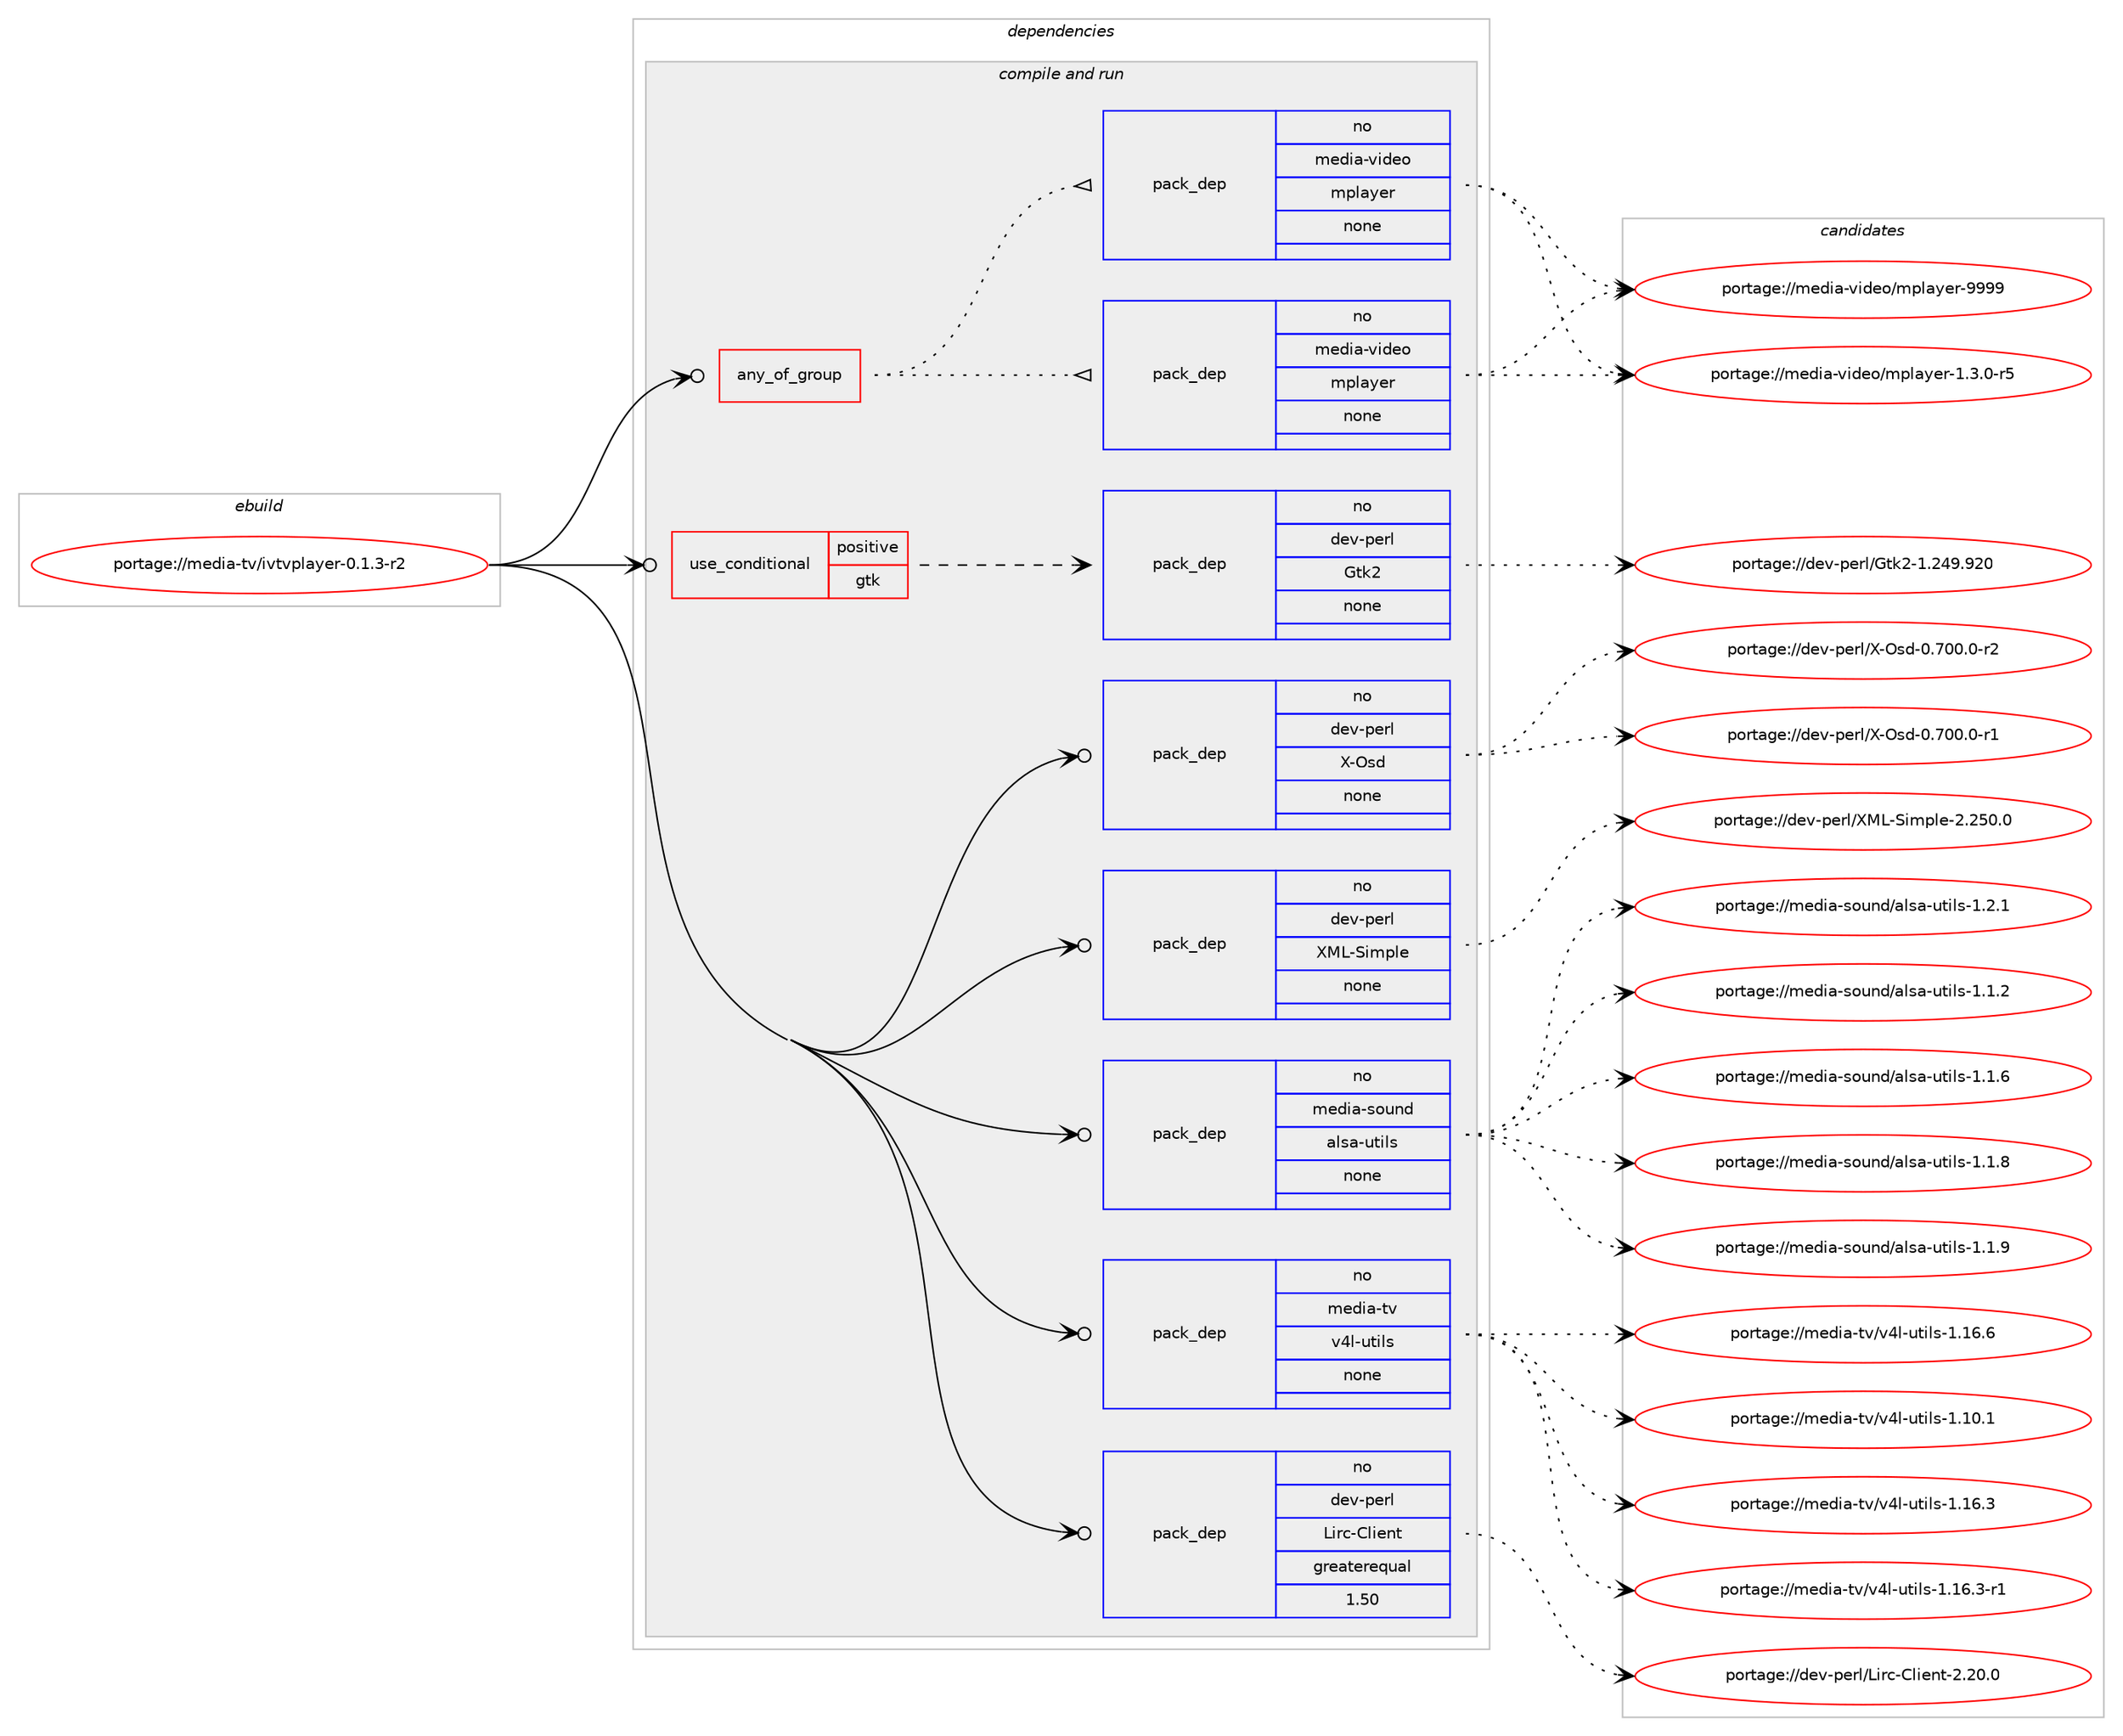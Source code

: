 digraph prolog {

# *************
# Graph options
# *************

newrank=true;
concentrate=true;
compound=true;
graph [rankdir=LR,fontname=Helvetica,fontsize=10,ranksep=1.5];#, ranksep=2.5, nodesep=0.2];
edge  [arrowhead=vee];
node  [fontname=Helvetica,fontsize=10];

# **********
# The ebuild
# **********

subgraph cluster_leftcol {
color=gray;
rank=same;
label=<<i>ebuild</i>>;
id [label="portage://media-tv/ivtvplayer-0.1.3-r2", color=red, width=4, href="../media-tv/ivtvplayer-0.1.3-r2.svg"];
}

# ****************
# The dependencies
# ****************

subgraph cluster_midcol {
color=gray;
label=<<i>dependencies</i>>;
subgraph cluster_compile {
fillcolor="#eeeeee";
style=filled;
label=<<i>compile</i>>;
}
subgraph cluster_compileandrun {
fillcolor="#eeeeee";
style=filled;
label=<<i>compile and run</i>>;
subgraph any5400 {
dependency337554 [label=<<TABLE BORDER="0" CELLBORDER="1" CELLSPACING="0" CELLPADDING="4"><TR><TD CELLPADDING="10">any_of_group</TD></TR></TABLE>>, shape=none, color=red];subgraph pack248148 {
dependency337555 [label=<<TABLE BORDER="0" CELLBORDER="1" CELLSPACING="0" CELLPADDING="4" WIDTH="220"><TR><TD ROWSPAN="6" CELLPADDING="30">pack_dep</TD></TR><TR><TD WIDTH="110">no</TD></TR><TR><TD>media-video</TD></TR><TR><TD>mplayer</TD></TR><TR><TD>none</TD></TR><TR><TD></TD></TR></TABLE>>, shape=none, color=blue];
}
dependency337554:e -> dependency337555:w [weight=20,style="dotted",arrowhead="oinv"];
subgraph pack248149 {
dependency337556 [label=<<TABLE BORDER="0" CELLBORDER="1" CELLSPACING="0" CELLPADDING="4" WIDTH="220"><TR><TD ROWSPAN="6" CELLPADDING="30">pack_dep</TD></TR><TR><TD WIDTH="110">no</TD></TR><TR><TD>media-video</TD></TR><TR><TD>mplayer</TD></TR><TR><TD>none</TD></TR><TR><TD></TD></TR></TABLE>>, shape=none, color=blue];
}
dependency337554:e -> dependency337556:w [weight=20,style="dotted",arrowhead="oinv"];
}
id:e -> dependency337554:w [weight=20,style="solid",arrowhead="odotvee"];
subgraph cond83863 {
dependency337557 [label=<<TABLE BORDER="0" CELLBORDER="1" CELLSPACING="0" CELLPADDING="4"><TR><TD ROWSPAN="3" CELLPADDING="10">use_conditional</TD></TR><TR><TD>positive</TD></TR><TR><TD>gtk</TD></TR></TABLE>>, shape=none, color=red];
subgraph pack248150 {
dependency337558 [label=<<TABLE BORDER="0" CELLBORDER="1" CELLSPACING="0" CELLPADDING="4" WIDTH="220"><TR><TD ROWSPAN="6" CELLPADDING="30">pack_dep</TD></TR><TR><TD WIDTH="110">no</TD></TR><TR><TD>dev-perl</TD></TR><TR><TD>Gtk2</TD></TR><TR><TD>none</TD></TR><TR><TD></TD></TR></TABLE>>, shape=none, color=blue];
}
dependency337557:e -> dependency337558:w [weight=20,style="dashed",arrowhead="vee"];
}
id:e -> dependency337557:w [weight=20,style="solid",arrowhead="odotvee"];
subgraph pack248151 {
dependency337559 [label=<<TABLE BORDER="0" CELLBORDER="1" CELLSPACING="0" CELLPADDING="4" WIDTH="220"><TR><TD ROWSPAN="6" CELLPADDING="30">pack_dep</TD></TR><TR><TD WIDTH="110">no</TD></TR><TR><TD>dev-perl</TD></TR><TR><TD>Lirc-Client</TD></TR><TR><TD>greaterequal</TD></TR><TR><TD>1.50</TD></TR></TABLE>>, shape=none, color=blue];
}
id:e -> dependency337559:w [weight=20,style="solid",arrowhead="odotvee"];
subgraph pack248152 {
dependency337560 [label=<<TABLE BORDER="0" CELLBORDER="1" CELLSPACING="0" CELLPADDING="4" WIDTH="220"><TR><TD ROWSPAN="6" CELLPADDING="30">pack_dep</TD></TR><TR><TD WIDTH="110">no</TD></TR><TR><TD>dev-perl</TD></TR><TR><TD>X-Osd</TD></TR><TR><TD>none</TD></TR><TR><TD></TD></TR></TABLE>>, shape=none, color=blue];
}
id:e -> dependency337560:w [weight=20,style="solid",arrowhead="odotvee"];
subgraph pack248153 {
dependency337561 [label=<<TABLE BORDER="0" CELLBORDER="1" CELLSPACING="0" CELLPADDING="4" WIDTH="220"><TR><TD ROWSPAN="6" CELLPADDING="30">pack_dep</TD></TR><TR><TD WIDTH="110">no</TD></TR><TR><TD>dev-perl</TD></TR><TR><TD>XML-Simple</TD></TR><TR><TD>none</TD></TR><TR><TD></TD></TR></TABLE>>, shape=none, color=blue];
}
id:e -> dependency337561:w [weight=20,style="solid",arrowhead="odotvee"];
subgraph pack248154 {
dependency337562 [label=<<TABLE BORDER="0" CELLBORDER="1" CELLSPACING="0" CELLPADDING="4" WIDTH="220"><TR><TD ROWSPAN="6" CELLPADDING="30">pack_dep</TD></TR><TR><TD WIDTH="110">no</TD></TR><TR><TD>media-sound</TD></TR><TR><TD>alsa-utils</TD></TR><TR><TD>none</TD></TR><TR><TD></TD></TR></TABLE>>, shape=none, color=blue];
}
id:e -> dependency337562:w [weight=20,style="solid",arrowhead="odotvee"];
subgraph pack248155 {
dependency337563 [label=<<TABLE BORDER="0" CELLBORDER="1" CELLSPACING="0" CELLPADDING="4" WIDTH="220"><TR><TD ROWSPAN="6" CELLPADDING="30">pack_dep</TD></TR><TR><TD WIDTH="110">no</TD></TR><TR><TD>media-tv</TD></TR><TR><TD>v4l-utils</TD></TR><TR><TD>none</TD></TR><TR><TD></TD></TR></TABLE>>, shape=none, color=blue];
}
id:e -> dependency337563:w [weight=20,style="solid",arrowhead="odotvee"];
}
subgraph cluster_run {
fillcolor="#eeeeee";
style=filled;
label=<<i>run</i>>;
}
}

# **************
# The candidates
# **************

subgraph cluster_choices {
rank=same;
color=gray;
label=<<i>candidates</i>>;

subgraph choice248148 {
color=black;
nodesep=1;
choiceportage109101100105974511810510010111147109112108971211011144549465146484511453 [label="portage://media-video/mplayer-1.3.0-r5", color=red, width=4,href="../media-video/mplayer-1.3.0-r5.svg"];
choiceportage109101100105974511810510010111147109112108971211011144557575757 [label="portage://media-video/mplayer-9999", color=red, width=4,href="../media-video/mplayer-9999.svg"];
dependency337555:e -> choiceportage109101100105974511810510010111147109112108971211011144549465146484511453:w [style=dotted,weight="100"];
dependency337555:e -> choiceportage109101100105974511810510010111147109112108971211011144557575757:w [style=dotted,weight="100"];
}
subgraph choice248149 {
color=black;
nodesep=1;
choiceportage109101100105974511810510010111147109112108971211011144549465146484511453 [label="portage://media-video/mplayer-1.3.0-r5", color=red, width=4,href="../media-video/mplayer-1.3.0-r5.svg"];
choiceportage109101100105974511810510010111147109112108971211011144557575757 [label="portage://media-video/mplayer-9999", color=red, width=4,href="../media-video/mplayer-9999.svg"];
dependency337556:e -> choiceportage109101100105974511810510010111147109112108971211011144549465146484511453:w [style=dotted,weight="100"];
dependency337556:e -> choiceportage109101100105974511810510010111147109112108971211011144557575757:w [style=dotted,weight="100"];
}
subgraph choice248150 {
color=black;
nodesep=1;
choiceportage1001011184511210111410847711161075045494650525746575048 [label="portage://dev-perl/Gtk2-1.249.920", color=red, width=4,href="../dev-perl/Gtk2-1.249.920.svg"];
dependency337558:e -> choiceportage1001011184511210111410847711161075045494650525746575048:w [style=dotted,weight="100"];
}
subgraph choice248151 {
color=black;
nodesep=1;
choiceportage10010111845112101114108477610511499456710810510111011645504650484648 [label="portage://dev-perl/Lirc-Client-2.20.0", color=red, width=4,href="../dev-perl/Lirc-Client-2.20.0.svg"];
dependency337559:e -> choiceportage10010111845112101114108477610511499456710810510111011645504650484648:w [style=dotted,weight="100"];
}
subgraph choice248152 {
color=black;
nodesep=1;
choiceportage100101118451121011141084788457911510045484655484846484511449 [label="portage://dev-perl/X-Osd-0.700.0-r1", color=red, width=4,href="../dev-perl/X-Osd-0.700.0-r1.svg"];
choiceportage100101118451121011141084788457911510045484655484846484511450 [label="portage://dev-perl/X-Osd-0.700.0-r2", color=red, width=4,href="../dev-perl/X-Osd-0.700.0-r2.svg"];
dependency337560:e -> choiceportage100101118451121011141084788457911510045484655484846484511449:w [style=dotted,weight="100"];
dependency337560:e -> choiceportage100101118451121011141084788457911510045484655484846484511450:w [style=dotted,weight="100"];
}
subgraph choice248153 {
color=black;
nodesep=1;
choiceportage100101118451121011141084788777645831051091121081014550465053484648 [label="portage://dev-perl/XML-Simple-2.250.0", color=red, width=4,href="../dev-perl/XML-Simple-2.250.0.svg"];
dependency337561:e -> choiceportage100101118451121011141084788777645831051091121081014550465053484648:w [style=dotted,weight="100"];
}
subgraph choice248154 {
color=black;
nodesep=1;
choiceportage109101100105974511511111711010047971081159745117116105108115454946494650 [label="portage://media-sound/alsa-utils-1.1.2", color=red, width=4,href="../media-sound/alsa-utils-1.1.2.svg"];
choiceportage109101100105974511511111711010047971081159745117116105108115454946494654 [label="portage://media-sound/alsa-utils-1.1.6", color=red, width=4,href="../media-sound/alsa-utils-1.1.6.svg"];
choiceportage109101100105974511511111711010047971081159745117116105108115454946494656 [label="portage://media-sound/alsa-utils-1.1.8", color=red, width=4,href="../media-sound/alsa-utils-1.1.8.svg"];
choiceportage109101100105974511511111711010047971081159745117116105108115454946494657 [label="portage://media-sound/alsa-utils-1.1.9", color=red, width=4,href="../media-sound/alsa-utils-1.1.9.svg"];
choiceportage109101100105974511511111711010047971081159745117116105108115454946504649 [label="portage://media-sound/alsa-utils-1.2.1", color=red, width=4,href="../media-sound/alsa-utils-1.2.1.svg"];
dependency337562:e -> choiceportage109101100105974511511111711010047971081159745117116105108115454946494650:w [style=dotted,weight="100"];
dependency337562:e -> choiceportage109101100105974511511111711010047971081159745117116105108115454946494654:w [style=dotted,weight="100"];
dependency337562:e -> choiceportage109101100105974511511111711010047971081159745117116105108115454946494656:w [style=dotted,weight="100"];
dependency337562:e -> choiceportage109101100105974511511111711010047971081159745117116105108115454946494657:w [style=dotted,weight="100"];
dependency337562:e -> choiceportage109101100105974511511111711010047971081159745117116105108115454946504649:w [style=dotted,weight="100"];
}
subgraph choice248155 {
color=black;
nodesep=1;
choiceportage109101100105974511611847118521084511711610510811545494649484649 [label="portage://media-tv/v4l-utils-1.10.1", color=red, width=4,href="../media-tv/v4l-utils-1.10.1.svg"];
choiceportage109101100105974511611847118521084511711610510811545494649544651 [label="portage://media-tv/v4l-utils-1.16.3", color=red, width=4,href="../media-tv/v4l-utils-1.16.3.svg"];
choiceportage1091011001059745116118471185210845117116105108115454946495446514511449 [label="portage://media-tv/v4l-utils-1.16.3-r1", color=red, width=4,href="../media-tv/v4l-utils-1.16.3-r1.svg"];
choiceportage109101100105974511611847118521084511711610510811545494649544654 [label="portage://media-tv/v4l-utils-1.16.6", color=red, width=4,href="../media-tv/v4l-utils-1.16.6.svg"];
dependency337563:e -> choiceportage109101100105974511611847118521084511711610510811545494649484649:w [style=dotted,weight="100"];
dependency337563:e -> choiceportage109101100105974511611847118521084511711610510811545494649544651:w [style=dotted,weight="100"];
dependency337563:e -> choiceportage1091011001059745116118471185210845117116105108115454946495446514511449:w [style=dotted,weight="100"];
dependency337563:e -> choiceportage109101100105974511611847118521084511711610510811545494649544654:w [style=dotted,weight="100"];
}
}

}
